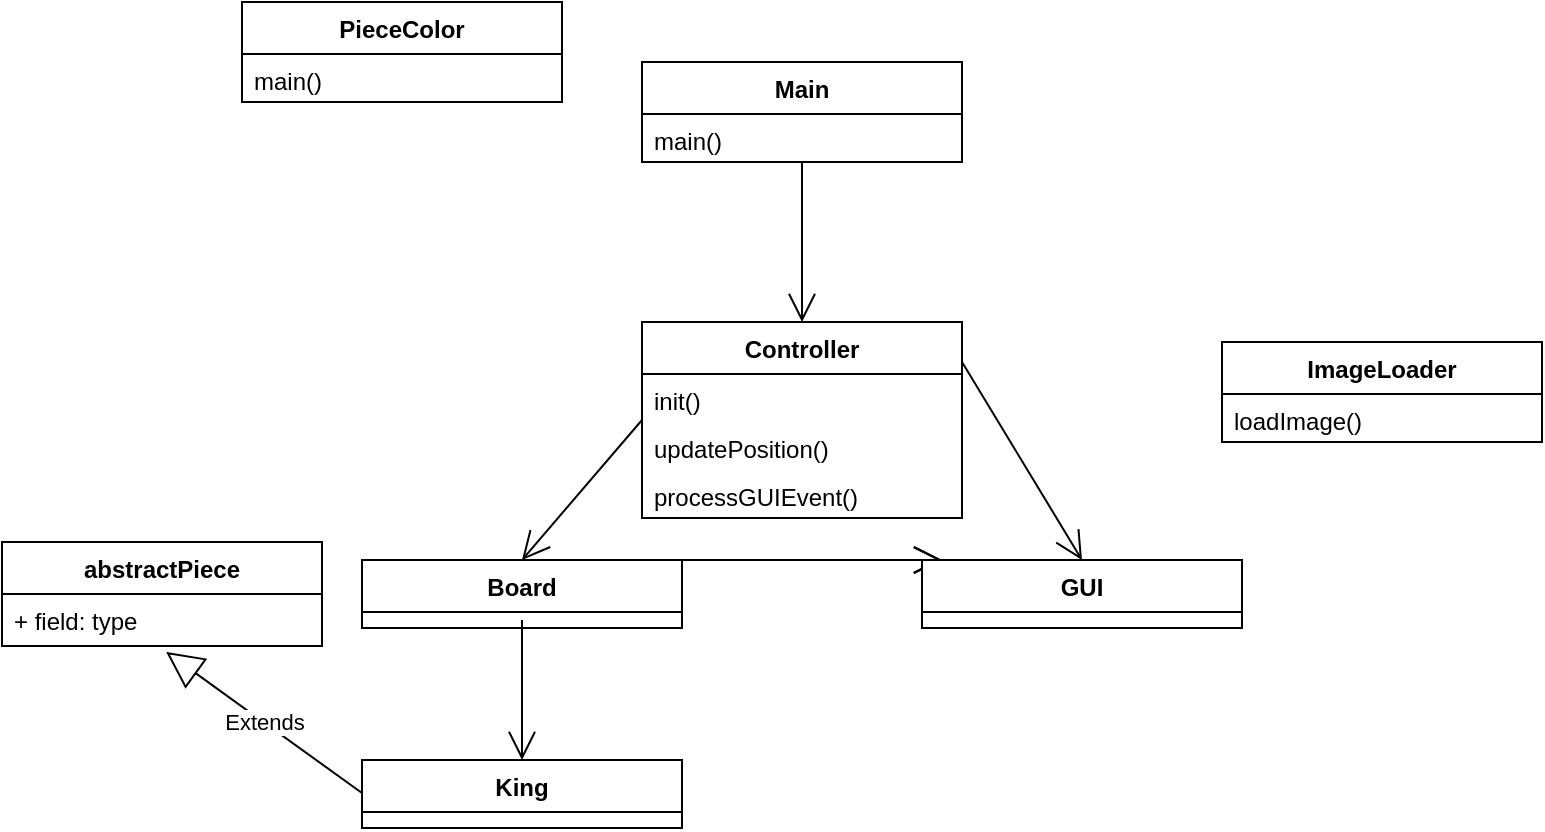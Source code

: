 <mxfile version="13.8.2" type="device"><diagram id="C5RBs43oDa-KdzZeNtuy" name="Page-1"><mxGraphModel dx="946" dy="613" grid="1" gridSize="10" guides="1" tooltips="1" connect="1" arrows="1" fold="1" page="1" pageScale="1" pageWidth="827" pageHeight="1169" math="0" shadow="0"><root><mxCell id="WIyWlLk6GJQsqaUBKTNV-0"/><mxCell id="WIyWlLk6GJQsqaUBKTNV-1" parent="WIyWlLk6GJQsqaUBKTNV-0"/><mxCell id="F1i9qJGH74DqlptTTdST-9" value="Controller" style="swimlane;fontStyle=1;align=center;verticalAlign=top;childLayout=stackLayout;horizontal=1;startSize=26;horizontalStack=0;resizeParent=1;resizeParentMax=0;resizeLast=0;collapsible=1;marginBottom=0;" parent="WIyWlLk6GJQsqaUBKTNV-1" vertex="1"><mxGeometry x="340" y="250" width="160" height="98" as="geometry"/></mxCell><mxCell id="F1i9qJGH74DqlptTTdST-31" value="init()" style="text;strokeColor=none;fillColor=none;align=left;verticalAlign=top;spacingLeft=4;spacingRight=4;overflow=hidden;rotatable=0;points=[[0,0.5],[1,0.5]];portConstraint=eastwest;" parent="F1i9qJGH74DqlptTTdST-9" vertex="1"><mxGeometry y="26" width="160" height="24" as="geometry"/></mxCell><mxCell id="F1i9qJGH74DqlptTTdST-32" value="updatePosition()" style="text;strokeColor=none;fillColor=none;align=left;verticalAlign=top;spacingLeft=4;spacingRight=4;overflow=hidden;rotatable=0;points=[[0,0.5],[1,0.5]];portConstraint=eastwest;" parent="F1i9qJGH74DqlptTTdST-9" vertex="1"><mxGeometry y="50" width="160" height="24" as="geometry"/></mxCell><mxCell id="F1i9qJGH74DqlptTTdST-33" value="processGUIEvent()" style="text;strokeColor=none;fillColor=none;align=left;verticalAlign=top;spacingLeft=4;spacingRight=4;overflow=hidden;rotatable=0;points=[[0,0.5],[1,0.5]];portConstraint=eastwest;" parent="F1i9qJGH74DqlptTTdST-9" vertex="1"><mxGeometry y="74" width="160" height="24" as="geometry"/></mxCell><mxCell id="F1i9qJGH74DqlptTTdST-25" value="" style="endArrow=open;endFill=1;endSize=12;html=1;" parent="WIyWlLk6GJQsqaUBKTNV-1" edge="1"><mxGeometry width="160" relative="1" as="geometry"><mxPoint x="330" y="369" as="sourcePoint"/><mxPoint x="490" y="369" as="targetPoint"/></mxGeometry></mxCell><mxCell id="F1i9qJGH74DqlptTTdST-26" value="" style="endArrow=open;endFill=1;endSize=12;html=1;exitX=0.5;exitY=1;exitDx=0;exitDy=0;exitPerimeter=0;" parent="WIyWlLk6GJQsqaUBKTNV-1" source="F1i9qJGH74DqlptTTdST-24" target="F1i9qJGH74DqlptTTdST-9" edge="1"><mxGeometry width="160" relative="1" as="geometry"><mxPoint x="420" y="140" as="sourcePoint"/><mxPoint x="580" y="140" as="targetPoint"/></mxGeometry></mxCell><mxCell id="F1i9qJGH74DqlptTTdST-27" value="" style="endArrow=open;endFill=1;endSize=12;html=1;entryX=0.5;entryY=0;entryDx=0;entryDy=0;exitX=0;exitY=0.5;exitDx=0;exitDy=0;" parent="WIyWlLk6GJQsqaUBKTNV-1" source="F1i9qJGH74DqlptTTdST-9" target="F1i9qJGH74DqlptTTdST-7" edge="1"><mxGeometry width="160" relative="1" as="geometry"><mxPoint x="340" y="260" as="sourcePoint"/><mxPoint x="500" y="260" as="targetPoint"/></mxGeometry></mxCell><mxCell id="F1i9qJGH74DqlptTTdST-28" value="" style="endArrow=open;endFill=1;endSize=12;html=1;" parent="WIyWlLk6GJQsqaUBKTNV-1" edge="1"><mxGeometry width="160" relative="1" as="geometry"><mxPoint x="330" y="369" as="sourcePoint"/><mxPoint x="490" y="369" as="targetPoint"/></mxGeometry></mxCell><mxCell id="F1i9qJGH74DqlptTTdST-29" value="" style="endArrow=open;endFill=1;endSize=12;html=1;entryX=0.5;entryY=0;entryDx=0;entryDy=0;" parent="WIyWlLk6GJQsqaUBKTNV-1" target="F1i9qJGH74DqlptTTdST-8" edge="1"><mxGeometry width="160" relative="1" as="geometry"><mxPoint x="500" y="270" as="sourcePoint"/><mxPoint x="660" y="270" as="targetPoint"/></mxGeometry></mxCell><mxCell id="F1i9qJGH74DqlptTTdST-30" value="" style="endArrow=open;endFill=1;endSize=12;html=1;" parent="WIyWlLk6GJQsqaUBKTNV-1" target="F1i9qJGH74DqlptTTdST-4" edge="1"><mxGeometry width="160" relative="1" as="geometry"><mxPoint x="280" y="399" as="sourcePoint"/><mxPoint x="440" y="399" as="targetPoint"/></mxGeometry></mxCell><mxCell id="F1i9qJGH74DqlptTTdST-7" value="Board" style="swimlane;fontStyle=1;align=center;verticalAlign=top;childLayout=stackLayout;horizontal=1;startSize=26;horizontalStack=0;resizeParent=1;resizeParentMax=0;resizeLast=0;collapsible=1;marginBottom=0;" parent="WIyWlLk6GJQsqaUBKTNV-1" vertex="1"><mxGeometry x="200" y="369" width="160" height="34" as="geometry"/></mxCell><mxCell id="F1i9qJGH74DqlptTTdST-8" value="GUI" style="swimlane;fontStyle=1;align=center;verticalAlign=top;childLayout=stackLayout;horizontal=1;startSize=26;horizontalStack=0;resizeParent=1;resizeParentMax=0;resizeLast=0;collapsible=1;marginBottom=0;" parent="WIyWlLk6GJQsqaUBKTNV-1" vertex="1"><mxGeometry x="480" y="369" width="160" height="34" as="geometry"/></mxCell><mxCell id="F1i9qJGH74DqlptTTdST-0" value="abstractPiece" style="swimlane;fontStyle=1;align=center;verticalAlign=top;childLayout=stackLayout;horizontal=1;startSize=26;horizontalStack=0;resizeParent=1;resizeParentMax=0;resizeLast=0;collapsible=1;marginBottom=0;" parent="WIyWlLk6GJQsqaUBKTNV-1" vertex="1"><mxGeometry x="20" y="360" width="160" height="52" as="geometry"/></mxCell><mxCell id="F1i9qJGH74DqlptTTdST-15" value="+ field: type" style="text;strokeColor=none;fillColor=none;align=left;verticalAlign=top;spacingLeft=4;spacingRight=4;overflow=hidden;rotatable=0;points=[[0,0.5],[1,0.5]];portConstraint=eastwest;" parent="F1i9qJGH74DqlptTTdST-0" vertex="1"><mxGeometry y="26" width="160" height="26" as="geometry"/></mxCell><mxCell id="F1i9qJGH74DqlptTTdST-4" value="King&#10;" style="swimlane;fontStyle=1;align=center;verticalAlign=top;childLayout=stackLayout;horizontal=1;startSize=26;horizontalStack=0;resizeParent=1;resizeParentMax=0;resizeLast=0;collapsible=1;marginBottom=0;" parent="WIyWlLk6GJQsqaUBKTNV-1" vertex="1"><mxGeometry x="200" y="469" width="160" height="34" as="geometry"/></mxCell><mxCell id="F1i9qJGH74DqlptTTdST-6" value="Extends" style="endArrow=block;endSize=16;endFill=0;html=1;entryX=0.513;entryY=1.115;entryDx=0;entryDy=0;entryPerimeter=0;" parent="F1i9qJGH74DqlptTTdST-4" target="F1i9qJGH74DqlptTTdST-15" edge="1"><mxGeometry width="160" relative="1" as="geometry"><mxPoint y="16.5" as="sourcePoint"/><mxPoint x="160" y="16.5" as="targetPoint"/></mxGeometry></mxCell><mxCell id="F1i9qJGH74DqlptTTdST-21" value="Main" style="swimlane;fontStyle=1;align=center;verticalAlign=top;childLayout=stackLayout;horizontal=1;startSize=26;horizontalStack=0;resizeParent=1;resizeParentMax=0;resizeLast=0;collapsible=1;marginBottom=0;" parent="WIyWlLk6GJQsqaUBKTNV-1" vertex="1"><mxGeometry x="340" y="120" width="160" height="50" as="geometry"/></mxCell><mxCell id="F1i9qJGH74DqlptTTdST-24" value="main()" style="text;strokeColor=none;fillColor=none;align=left;verticalAlign=top;spacingLeft=4;spacingRight=4;overflow=hidden;rotatable=0;points=[[0,0.5],[1,0.5]];portConstraint=eastwest;" parent="F1i9qJGH74DqlptTTdST-21" vertex="1"><mxGeometry y="26" width="160" height="24" as="geometry"/></mxCell><mxCell id="F1i9qJGH74DqlptTTdST-34" value="ImageLoader" style="swimlane;fontStyle=1;align=center;verticalAlign=top;childLayout=stackLayout;horizontal=1;startSize=26;horizontalStack=0;resizeParent=1;resizeParentMax=0;resizeLast=0;collapsible=1;marginBottom=0;" parent="WIyWlLk6GJQsqaUBKTNV-1" vertex="1"><mxGeometry x="630" y="260" width="160" height="50" as="geometry"/></mxCell><mxCell id="F1i9qJGH74DqlptTTdST-35" value="loadImage()" style="text;strokeColor=none;fillColor=none;align=left;verticalAlign=top;spacingLeft=4;spacingRight=4;overflow=hidden;rotatable=0;points=[[0,0.5],[1,0.5]];portConstraint=eastwest;" parent="F1i9qJGH74DqlptTTdST-34" vertex="1"><mxGeometry y="26" width="160" height="24" as="geometry"/></mxCell><mxCell id="shn82u_SIv83b7hgXEVJ-2" value="PieceColor" style="swimlane;fontStyle=1;align=center;verticalAlign=top;childLayout=stackLayout;horizontal=1;startSize=26;horizontalStack=0;resizeParent=1;resizeParentMax=0;resizeLast=0;collapsible=1;marginBottom=0;" vertex="1" parent="WIyWlLk6GJQsqaUBKTNV-1"><mxGeometry x="140" y="90" width="160" height="50" as="geometry"/></mxCell><mxCell id="shn82u_SIv83b7hgXEVJ-3" value="main()" style="text;strokeColor=none;fillColor=none;align=left;verticalAlign=top;spacingLeft=4;spacingRight=4;overflow=hidden;rotatable=0;points=[[0,0.5],[1,0.5]];portConstraint=eastwest;" vertex="1" parent="shn82u_SIv83b7hgXEVJ-2"><mxGeometry y="26" width="160" height="24" as="geometry"/></mxCell></root></mxGraphModel></diagram></mxfile>